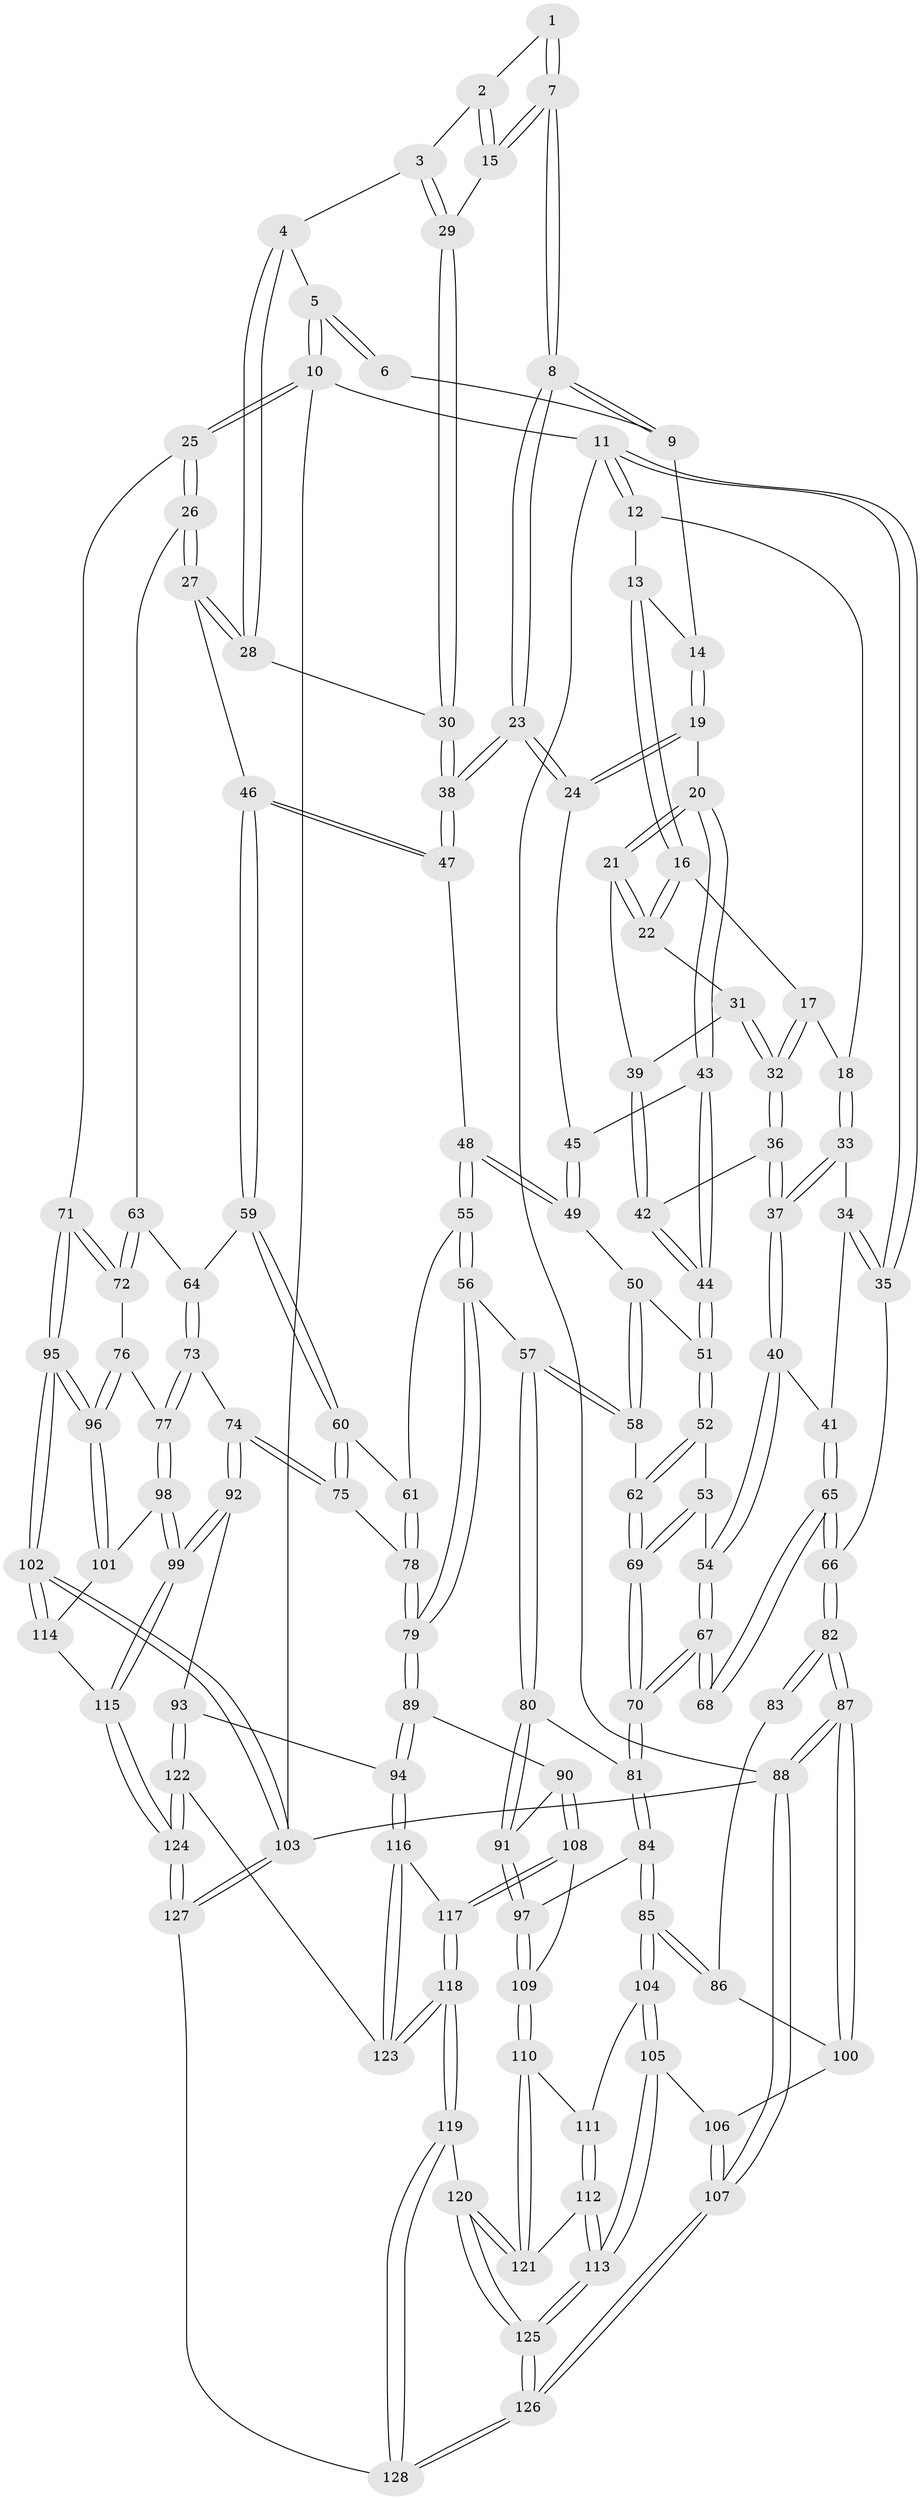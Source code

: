 // Generated by graph-tools (version 1.1) at 2025/03/03/09/25 03:03:28]
// undirected, 128 vertices, 317 edges
graph export_dot {
graph [start="1"]
  node [color=gray90,style=filled];
  1 [pos="+0.750989203504806+0"];
  2 [pos="+0.7648812441449345+0"];
  3 [pos="+0.7905282583727332+0.021408208491851224"];
  4 [pos="+0.8957671154394228+0.014505655172815681"];
  5 [pos="+1+0"];
  6 [pos="+0.7479177055452436+0"];
  7 [pos="+0.6654938128001554+0.10186358502625248"];
  8 [pos="+0.6289471656656747+0.14551117034479433"];
  9 [pos="+0.5647449790866231+0"];
  10 [pos="+1+0"];
  11 [pos="+0+0"];
  12 [pos="+0.055635854582762004+0"];
  13 [pos="+0.3426341270052829+0"];
  14 [pos="+0.44008825419275416+0"];
  15 [pos="+0.7096220389590587+0.06733677433583032"];
  16 [pos="+0.26229431263016095+0.037734944670029"];
  17 [pos="+0.19934317491192247+0.016887265080299214"];
  18 [pos="+0.1269866917336759+0"];
  19 [pos="+0.4230156606211517+0"];
  20 [pos="+0.3904685517387396+0.049663674252217176"];
  21 [pos="+0.38072383967525436+0.05182847634872691"];
  22 [pos="+0.26699851694363147+0.044275713644026354"];
  23 [pos="+0.6285935041640652+0.1471722660853827"];
  24 [pos="+0.5842382013674037+0.13814157312962153"];
  25 [pos="+1+0.22641716361733158"];
  26 [pos="+1+0.24072060860114208"];
  27 [pos="+0.9135555293619648+0.1829712350750876"];
  28 [pos="+0.8714939907072383+0.13330386584093917"];
  29 [pos="+0.7950067618344921+0.05097239482653029"];
  30 [pos="+0.8340027558691161+0.11695171750892591"];
  31 [pos="+0.25501261982781703+0.07914284144694744"];
  32 [pos="+0.21804889283004558+0.10483682489630226"];
  33 [pos="+0.11352132244621536+0.04917132875337054"];
  34 [pos="+0.028008024959434767+0.07350504309903108"];
  35 [pos="+0+0"];
  36 [pos="+0.18179156145113934+0.17453854256968004"];
  37 [pos="+0.13700014375026606+0.18904078541437677"];
  38 [pos="+0.6367101595438284+0.16155819894728143"];
  39 [pos="+0.2947337183865352+0.10392735545678315"];
  40 [pos="+0.1120174191821968+0.21845892315532128"];
  41 [pos="+0.10299093643772604+0.22190685962188547"];
  42 [pos="+0.27015630521922795+0.18524874727267868"];
  43 [pos="+0.4093005892379435+0.17446846359567794"];
  44 [pos="+0.3589617766290439+0.2288861453114782"];
  45 [pos="+0.41298005345040245+0.17483704571122063"];
  46 [pos="+0.6982665697978866+0.25590937593940083"];
  47 [pos="+0.6389885736968759+0.18188503231892258"];
  48 [pos="+0.5624533631332175+0.2638671911439437"];
  49 [pos="+0.5226256465901359+0.26960203643916175"];
  50 [pos="+0.5038686158233683+0.2874422773746243"];
  51 [pos="+0.35871812730737024+0.23830014014368978"];
  52 [pos="+0.3542823862185708+0.2758874123635045"];
  53 [pos="+0.26736682134011375+0.30954065893479743"];
  54 [pos="+0.2119364238184594+0.3188771479513918"];
  55 [pos="+0.5821870153935135+0.4170603658869346"];
  56 [pos="+0.5075850906733159+0.46656193646411037"];
  57 [pos="+0.5021661457067068+0.46700177260719994"];
  58 [pos="+0.4269442240588545+0.40725223794768406"];
  59 [pos="+0.7238102752146368+0.3555687163806731"];
  60 [pos="+0.6881540745339989+0.3915836995304798"];
  61 [pos="+0.5860883516263093+0.4164327846970678"];
  62 [pos="+0.4088907839136657+0.40027106778360133"];
  63 [pos="+0.9131059805904089+0.32760268956143423"];
  64 [pos="+0.8125088597892712+0.37018673734562735"];
  65 [pos="+0.005180331933737995+0.2693788953931731"];
  66 [pos="+0+0.30305755815916846"];
  67 [pos="+0.2019270228791306+0.4569007761213422"];
  68 [pos="+0.17943296651034576+0.4567996309252655"];
  69 [pos="+0.2950681088984699+0.4573243847154016"];
  70 [pos="+0.2508423695147032+0.48606055074632926"];
  71 [pos="+1+0.4620399694741014"];
  72 [pos="+0.9303181738457837+0.5227865023476288"];
  73 [pos="+0.8356245118622077+0.5686247366194773"];
  74 [pos="+0.7501918031935013+0.5555639625061658"];
  75 [pos="+0.7307423087971031+0.5454745898880069"];
  76 [pos="+0.8926747575727736+0.5581464190730269"];
  77 [pos="+0.8453097943040321+0.575543815756862"];
  78 [pos="+0.6932964020050144+0.5536290489165195"];
  79 [pos="+0.6211228277706649+0.5790385769007127"];
  80 [pos="+0.4562151451589037+0.5671939275772616"];
  81 [pos="+0.25134400151966957+0.4890661257945988"];
  82 [pos="+0+0.4810636599748193"];
  83 [pos="+0.12675563552725447+0.4839663531666263"];
  84 [pos="+0.2606653180804338+0.621470378193885"];
  85 [pos="+0.2363895564680938+0.6455528150080789"];
  86 [pos="+0.10281687715629093+0.6210611637202028"];
  87 [pos="+0+0.6068094058857766"];
  88 [pos="+0+1"];
  89 [pos="+0.6057352384639928+0.6970747298525886"];
  90 [pos="+0.5370987325679789+0.6700188748585085"];
  91 [pos="+0.44445796724182307+0.6036370321546612"];
  92 [pos="+0.6691345409980033+0.7247161042830165"];
  93 [pos="+0.6315107727178131+0.7183908371872854"];
  94 [pos="+0.6132298712402323+0.7104477405839403"];
  95 [pos="+1+0.773158863648531"];
  96 [pos="+1+0.7197296565903494"];
  97 [pos="+0.3864988511017197+0.6464114080201487"];
  98 [pos="+0.8447235733940619+0.6830836703628709"];
  99 [pos="+0.7188007402650625+0.748927799392057"];
  100 [pos="+0.07909200308498886+0.6282513186630089"];
  101 [pos="+0.8675459361253528+0.7050305823220524"];
  102 [pos="+1+1"];
  103 [pos="+1+1"];
  104 [pos="+0.22896376829503037+0.6876035083138602"];
  105 [pos="+0.1449527755457337+0.7929114915990673"];
  106 [pos="+0.09146132129164329+0.6819516975526643"];
  107 [pos="+0+1"];
  108 [pos="+0.44173897788860134+0.7557535608538565"];
  109 [pos="+0.4034238499619731+0.7319342330986335"];
  110 [pos="+0.3505167292729034+0.7886521670629629"];
  111 [pos="+0.24041027720608996+0.7032297025765173"];
  112 [pos="+0.27535643399410475+0.813609389775245"];
  113 [pos="+0.08491536872600751+0.9245292266093112"];
  114 [pos="+0.8794266066237925+0.7837347670857361"];
  115 [pos="+0.7623839031578971+0.9389612896759821"];
  116 [pos="+0.5538951556967843+0.7697509595001062"];
  117 [pos="+0.4856821715619941+0.8020507998676283"];
  118 [pos="+0.462436751565987+0.9231024505795044"];
  119 [pos="+0.44841865598046227+0.9472761787468444"];
  120 [pos="+0.3477017149872132+0.8442060522082818"];
  121 [pos="+0.3406524662913767+0.8219804824105565"];
  122 [pos="+0.6212911585444257+0.8732417821173282"];
  123 [pos="+0.5883845199880178+0.868801147347412"];
  124 [pos="+0.7590570607607726+0.9775077125605312"];
  125 [pos="+0+1"];
  126 [pos="+0+1"];
  127 [pos="+0.804378576815096+1"];
  128 [pos="+0.4429444022472033+1"];
  1 -- 2;
  1 -- 7;
  1 -- 7;
  2 -- 3;
  2 -- 15;
  2 -- 15;
  3 -- 4;
  3 -- 29;
  3 -- 29;
  4 -- 5;
  4 -- 28;
  4 -- 28;
  5 -- 6;
  5 -- 6;
  5 -- 10;
  5 -- 10;
  6 -- 9;
  7 -- 8;
  7 -- 8;
  7 -- 15;
  7 -- 15;
  8 -- 9;
  8 -- 9;
  8 -- 23;
  8 -- 23;
  9 -- 14;
  10 -- 11;
  10 -- 25;
  10 -- 25;
  10 -- 103;
  11 -- 12;
  11 -- 12;
  11 -- 35;
  11 -- 35;
  11 -- 88;
  12 -- 13;
  12 -- 18;
  13 -- 14;
  13 -- 16;
  13 -- 16;
  14 -- 19;
  14 -- 19;
  15 -- 29;
  16 -- 17;
  16 -- 22;
  16 -- 22;
  17 -- 18;
  17 -- 32;
  17 -- 32;
  18 -- 33;
  18 -- 33;
  19 -- 20;
  19 -- 24;
  19 -- 24;
  20 -- 21;
  20 -- 21;
  20 -- 43;
  20 -- 43;
  21 -- 22;
  21 -- 22;
  21 -- 39;
  22 -- 31;
  23 -- 24;
  23 -- 24;
  23 -- 38;
  23 -- 38;
  24 -- 45;
  25 -- 26;
  25 -- 26;
  25 -- 71;
  26 -- 27;
  26 -- 27;
  26 -- 63;
  27 -- 28;
  27 -- 28;
  27 -- 46;
  28 -- 30;
  29 -- 30;
  29 -- 30;
  30 -- 38;
  30 -- 38;
  31 -- 32;
  31 -- 32;
  31 -- 39;
  32 -- 36;
  32 -- 36;
  33 -- 34;
  33 -- 37;
  33 -- 37;
  34 -- 35;
  34 -- 35;
  34 -- 41;
  35 -- 66;
  36 -- 37;
  36 -- 37;
  36 -- 42;
  37 -- 40;
  37 -- 40;
  38 -- 47;
  38 -- 47;
  39 -- 42;
  39 -- 42;
  40 -- 41;
  40 -- 54;
  40 -- 54;
  41 -- 65;
  41 -- 65;
  42 -- 44;
  42 -- 44;
  43 -- 44;
  43 -- 44;
  43 -- 45;
  44 -- 51;
  44 -- 51;
  45 -- 49;
  45 -- 49;
  46 -- 47;
  46 -- 47;
  46 -- 59;
  46 -- 59;
  47 -- 48;
  48 -- 49;
  48 -- 49;
  48 -- 55;
  48 -- 55;
  49 -- 50;
  50 -- 51;
  50 -- 58;
  50 -- 58;
  51 -- 52;
  51 -- 52;
  52 -- 53;
  52 -- 62;
  52 -- 62;
  53 -- 54;
  53 -- 69;
  53 -- 69;
  54 -- 67;
  54 -- 67;
  55 -- 56;
  55 -- 56;
  55 -- 61;
  56 -- 57;
  56 -- 79;
  56 -- 79;
  57 -- 58;
  57 -- 58;
  57 -- 80;
  57 -- 80;
  58 -- 62;
  59 -- 60;
  59 -- 60;
  59 -- 64;
  60 -- 61;
  60 -- 75;
  60 -- 75;
  61 -- 78;
  61 -- 78;
  62 -- 69;
  62 -- 69;
  63 -- 64;
  63 -- 72;
  63 -- 72;
  64 -- 73;
  64 -- 73;
  65 -- 66;
  65 -- 66;
  65 -- 68;
  65 -- 68;
  66 -- 82;
  66 -- 82;
  67 -- 68;
  67 -- 68;
  67 -- 70;
  67 -- 70;
  69 -- 70;
  69 -- 70;
  70 -- 81;
  70 -- 81;
  71 -- 72;
  71 -- 72;
  71 -- 95;
  71 -- 95;
  72 -- 76;
  73 -- 74;
  73 -- 77;
  73 -- 77;
  74 -- 75;
  74 -- 75;
  74 -- 92;
  74 -- 92;
  75 -- 78;
  76 -- 77;
  76 -- 96;
  76 -- 96;
  77 -- 98;
  77 -- 98;
  78 -- 79;
  78 -- 79;
  79 -- 89;
  79 -- 89;
  80 -- 81;
  80 -- 91;
  80 -- 91;
  81 -- 84;
  81 -- 84;
  82 -- 83;
  82 -- 83;
  82 -- 87;
  82 -- 87;
  83 -- 86;
  84 -- 85;
  84 -- 85;
  84 -- 97;
  85 -- 86;
  85 -- 86;
  85 -- 104;
  85 -- 104;
  86 -- 100;
  87 -- 88;
  87 -- 88;
  87 -- 100;
  87 -- 100;
  88 -- 107;
  88 -- 107;
  88 -- 103;
  89 -- 90;
  89 -- 94;
  89 -- 94;
  90 -- 91;
  90 -- 108;
  90 -- 108;
  91 -- 97;
  91 -- 97;
  92 -- 93;
  92 -- 99;
  92 -- 99;
  93 -- 94;
  93 -- 122;
  93 -- 122;
  94 -- 116;
  94 -- 116;
  95 -- 96;
  95 -- 96;
  95 -- 102;
  95 -- 102;
  96 -- 101;
  96 -- 101;
  97 -- 109;
  97 -- 109;
  98 -- 99;
  98 -- 99;
  98 -- 101;
  99 -- 115;
  99 -- 115;
  100 -- 106;
  101 -- 114;
  102 -- 103;
  102 -- 103;
  102 -- 114;
  102 -- 114;
  103 -- 127;
  103 -- 127;
  104 -- 105;
  104 -- 105;
  104 -- 111;
  105 -- 106;
  105 -- 113;
  105 -- 113;
  106 -- 107;
  106 -- 107;
  107 -- 126;
  107 -- 126;
  108 -- 109;
  108 -- 117;
  108 -- 117;
  109 -- 110;
  109 -- 110;
  110 -- 111;
  110 -- 121;
  110 -- 121;
  111 -- 112;
  111 -- 112;
  112 -- 113;
  112 -- 113;
  112 -- 121;
  113 -- 125;
  113 -- 125;
  114 -- 115;
  115 -- 124;
  115 -- 124;
  116 -- 117;
  116 -- 123;
  116 -- 123;
  117 -- 118;
  117 -- 118;
  118 -- 119;
  118 -- 119;
  118 -- 123;
  118 -- 123;
  119 -- 120;
  119 -- 128;
  119 -- 128;
  120 -- 121;
  120 -- 121;
  120 -- 125;
  120 -- 125;
  122 -- 123;
  122 -- 124;
  122 -- 124;
  124 -- 127;
  124 -- 127;
  125 -- 126;
  125 -- 126;
  126 -- 128;
  126 -- 128;
  127 -- 128;
}
